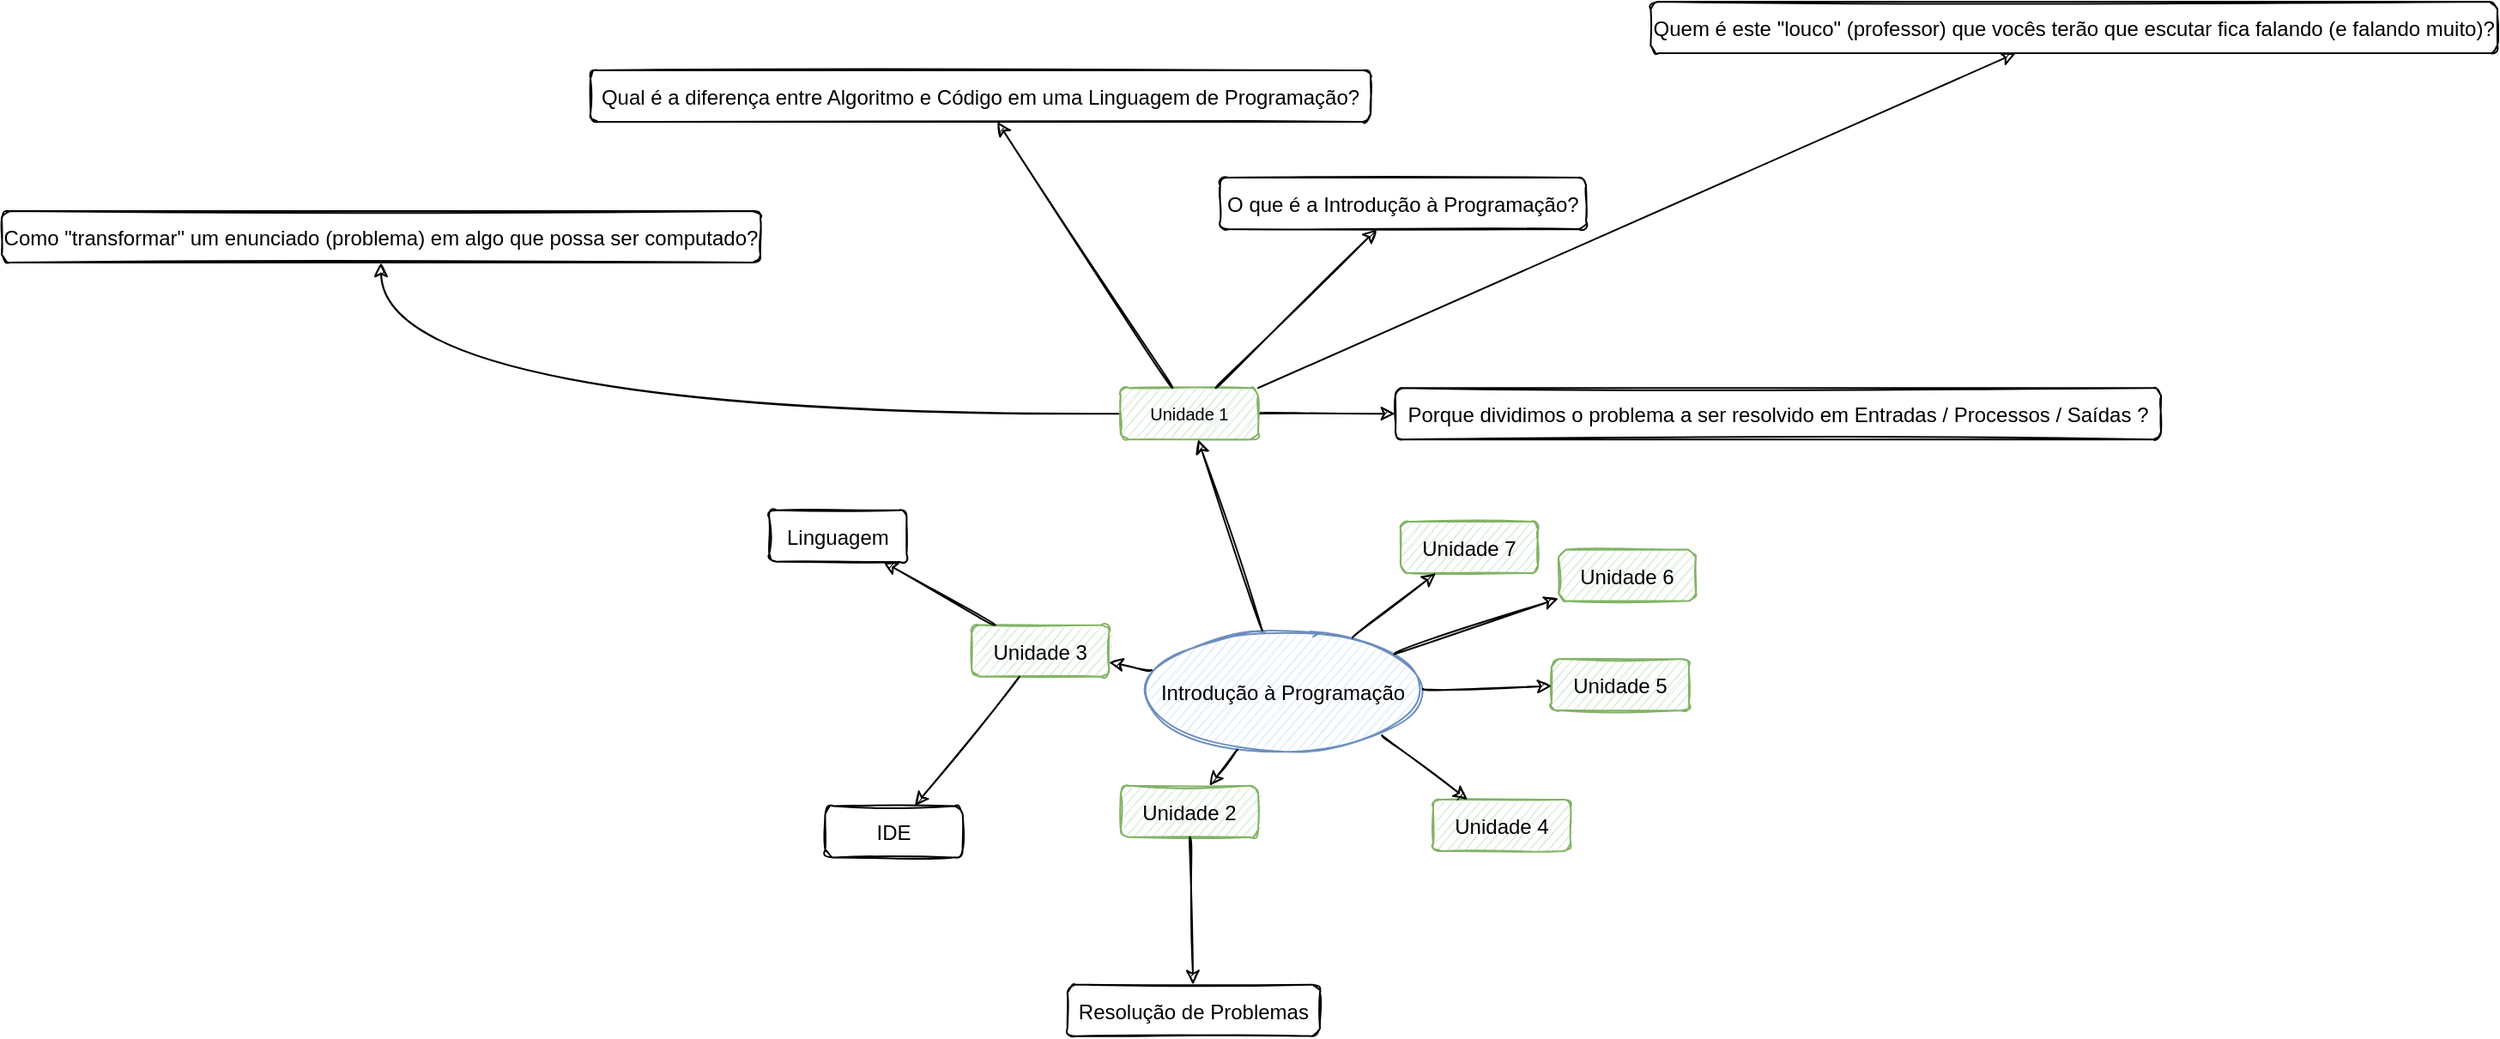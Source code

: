 <mxfile version="23.1.7" type="github">
  <diagram id="uMABeT0YzXhWw6rtS2eQ" name="Page-1">
    <mxGraphModel dx="2284" dy="1838" grid="0" gridSize="10" guides="1" tooltips="1" connect="1" arrows="1" fold="1" page="1" pageScale="1" pageWidth="850" pageHeight="1100" math="0" shadow="0">
      <root>
        <mxCell id="0" />
        <mxCell id="1" parent="0" />
        <mxCell id="8zYmm91vcpFitBp-xxtU-1" value="Introdução à Programação" style="ellipse;sketch=1;rounded=1;fillColor=#dae8fc;strokeColor=#6c8ebf;" parent="1" vertex="1">
          <mxGeometry x="557" y="105" width="163" height="72" as="geometry" />
        </mxCell>
        <mxCell id="8zYmm91vcpFitBp-xxtU-2" value="Unidade 2" style="sketch=1;rounded=1;fillColor=#d5e8d4;strokeColor=#82b366;" parent="1" vertex="1">
          <mxGeometry x="543.942" y="195.911" width="80" height="30" as="geometry" />
        </mxCell>
        <mxCell id="8zYmm91vcpFitBp-xxtU-3" value="" style="sketch=1;curved=1;" parent="1" source="8zYmm91vcpFitBp-xxtU-1" target="8zYmm91vcpFitBp-xxtU-2" edge="1">
          <mxGeometry relative="1" as="geometry" />
        </mxCell>
        <mxCell id="8zYmm91vcpFitBp-xxtU-4" value="Unidade 3" style="sketch=1;rounded=1;fillColor=#d5e8d4;strokeColor=#82b366;" parent="1" vertex="1">
          <mxGeometry x="457.092" y="102.309" width="80" height="30" as="geometry" />
        </mxCell>
        <mxCell id="8zYmm91vcpFitBp-xxtU-5" value="" style="sketch=1;curved=1;" parent="1" source="8zYmm91vcpFitBp-xxtU-1" target="8zYmm91vcpFitBp-xxtU-4" edge="1">
          <mxGeometry relative="1" as="geometry" />
        </mxCell>
        <mxCell id="XGBR0hMa8MfoztDlez58-3" value="" style="edgeStyle=orthogonalEdgeStyle;rounded=1;sketch=1;orthogonalLoop=1;jettySize=auto;html=1;curved=1;" parent="1" source="8zYmm91vcpFitBp-xxtU-6" target="XGBR0hMa8MfoztDlez58-2" edge="1">
          <mxGeometry relative="1" as="geometry" />
        </mxCell>
        <mxCell id="XGBR0hMa8MfoztDlez58-9" value="" style="edgeStyle=orthogonalEdgeStyle;rounded=1;sketch=1;orthogonalLoop=1;jettySize=auto;html=1;curved=1;" parent="1" source="8zYmm91vcpFitBp-xxtU-6" target="XGBR0hMa8MfoztDlez58-8" edge="1">
          <mxGeometry relative="1" as="geometry" />
        </mxCell>
        <mxCell id="8zYmm91vcpFitBp-xxtU-6" value="Unidade 1" style="sketch=1;rounded=1;fillColor=#d5e8d4;strokeColor=#82b366;fontSize=10;" parent="1" vertex="1">
          <mxGeometry x="543.942" y="-35.911" width="80" height="30" as="geometry" />
        </mxCell>
        <mxCell id="8zYmm91vcpFitBp-xxtU-7" value="" style="sketch=1;curved=1;" parent="1" source="8zYmm91vcpFitBp-xxtU-1" target="8zYmm91vcpFitBp-xxtU-6" edge="1">
          <mxGeometry relative="1" as="geometry" />
        </mxCell>
        <mxCell id="8zYmm91vcpFitBp-xxtU-8" value="Qual é a diferença entre Algoritmo e Código em uma Linguagem de Programação?" style="sketch=1;rounded=1;" parent="1" vertex="1">
          <mxGeometry x="235.0" y="-221" width="454.52" height="30" as="geometry" />
        </mxCell>
        <mxCell id="8zYmm91vcpFitBp-xxtU-9" value="" style="sketch=1;curved=1;" parent="1" source="8zYmm91vcpFitBp-xxtU-6" target="8zYmm91vcpFitBp-xxtU-8" edge="1">
          <mxGeometry relative="1" as="geometry" />
        </mxCell>
        <mxCell id="8zYmm91vcpFitBp-xxtU-10" value="O que é a Introdução à Programação?" style="sketch=1;rounded=1;" parent="1" vertex="1">
          <mxGeometry x="601.87" y="-158.49" width="213.13" height="30" as="geometry" />
        </mxCell>
        <mxCell id="8zYmm91vcpFitBp-xxtU-11" value="" style="sketch=1;curved=1;" parent="1" source="8zYmm91vcpFitBp-xxtU-6" target="8zYmm91vcpFitBp-xxtU-10" edge="1">
          <mxGeometry relative="1" as="geometry" />
        </mxCell>
        <mxCell id="8zYmm91vcpFitBp-xxtU-12" value="Resolução de Problemas" style="sketch=1;rounded=1;" parent="1" vertex="1">
          <mxGeometry x="512.88" y="311.82" width="147.12" height="30" as="geometry" />
        </mxCell>
        <mxCell id="8zYmm91vcpFitBp-xxtU-13" value="" style="sketch=1;curved=1;" parent="1" source="8zYmm91vcpFitBp-xxtU-2" target="8zYmm91vcpFitBp-xxtU-12" edge="1">
          <mxGeometry relative="1" as="geometry" />
        </mxCell>
        <mxCell id="8zYmm91vcpFitBp-xxtU-14" value="IDE" style="sketch=1;rounded=1;" parent="1" vertex="1">
          <mxGeometry x="371.786" y="207.688" width="80" height="30" as="geometry" />
        </mxCell>
        <mxCell id="8zYmm91vcpFitBp-xxtU-15" value="" style="sketch=1;curved=1;" parent="1" source="8zYmm91vcpFitBp-xxtU-4" target="8zYmm91vcpFitBp-xxtU-14" edge="1">
          <mxGeometry relative="1" as="geometry" />
        </mxCell>
        <mxCell id="8zYmm91vcpFitBp-xxtU-16" value="Linguagem" style="sketch=1;rounded=1;" parent="1" vertex="1">
          <mxGeometry x="339.184" y="35.381" width="80" height="30" as="geometry" />
        </mxCell>
        <mxCell id="8zYmm91vcpFitBp-xxtU-17" value="" style="sketch=1;curved=1;" parent="1" source="8zYmm91vcpFitBp-xxtU-4" target="8zYmm91vcpFitBp-xxtU-16" edge="1">
          <mxGeometry relative="1" as="geometry" />
        </mxCell>
        <mxCell id="XGBR0hMa8MfoztDlez58-2" value="Como &quot;transformar&quot; um enunciado (problema) em algo que possa ser computado?" style="sketch=1;rounded=1;" parent="1" vertex="1">
          <mxGeometry x="-108" y="-139" width="442" height="30" as="geometry" />
        </mxCell>
        <mxCell id="XGBR0hMa8MfoztDlez58-8" value="Porque dividimos o problema a ser resolvido em Entradas / Processos / Saídas ?" style="sketch=1;rounded=1;" parent="1" vertex="1">
          <mxGeometry x="703.94" y="-35.91" width="446.06" height="30" as="geometry" />
        </mxCell>
        <mxCell id="XGBR0hMa8MfoztDlez58-12" value="Unidade 4" style="sketch=1;rounded=1;fillColor=#d5e8d4;strokeColor=#82b366;" parent="1" vertex="1">
          <mxGeometry x="726.002" y="204.001" width="80" height="30" as="geometry" />
        </mxCell>
        <mxCell id="XGBR0hMa8MfoztDlez58-13" value="" style="sketch=1;exitX=1;exitY=1;exitDx=0;exitDy=0;curved=1;" parent="1" source="8zYmm91vcpFitBp-xxtU-1" target="XGBR0hMa8MfoztDlez58-12" edge="1">
          <mxGeometry relative="1" as="geometry">
            <mxPoint x="824.365" y="146.0" as="sourcePoint" />
          </mxGeometry>
        </mxCell>
        <mxCell id="XGBR0hMa8MfoztDlez58-14" value="Unidade 5" style="sketch=1;rounded=1;fillColor=#d5e8d4;strokeColor=#82b366;" parent="1" vertex="1">
          <mxGeometry x="795.002" y="122.001" width="80" height="30" as="geometry" />
        </mxCell>
        <mxCell id="XGBR0hMa8MfoztDlez58-15" value="" style="sketch=1;curved=1;" parent="1" source="8zYmm91vcpFitBp-xxtU-1" target="XGBR0hMa8MfoztDlez58-14" edge="1">
          <mxGeometry relative="1" as="geometry">
            <mxPoint x="881.365" y="76.18" as="sourcePoint" />
          </mxGeometry>
        </mxCell>
        <mxCell id="XGBR0hMa8MfoztDlez58-16" value="Unidade 6" style="sketch=1;rounded=1;fillColor=#d5e8d4;strokeColor=#82b366;" parent="1" vertex="1">
          <mxGeometry x="799.002" y="58.291" width="80" height="30" as="geometry" />
        </mxCell>
        <mxCell id="XGBR0hMa8MfoztDlez58-17" value="" style="sketch=1;curved=1;" parent="1" source="8zYmm91vcpFitBp-xxtU-1" target="XGBR0hMa8MfoztDlez58-16" edge="1">
          <mxGeometry relative="1" as="geometry">
            <mxPoint x="885.365" y="12.47" as="sourcePoint" />
          </mxGeometry>
        </mxCell>
        <mxCell id="XGBR0hMa8MfoztDlez58-18" value="Unidade 7" style="sketch=1;rounded=1;fillColor=#d5e8d4;strokeColor=#82b366;" parent="1" vertex="1">
          <mxGeometry x="707.002" y="42.001" width="80" height="30" as="geometry" />
        </mxCell>
        <mxCell id="XGBR0hMa8MfoztDlez58-19" value="" style="sketch=1;curved=1;" parent="1" source="8zYmm91vcpFitBp-xxtU-1" target="XGBR0hMa8MfoztDlez58-18" edge="1">
          <mxGeometry relative="1" as="geometry">
            <mxPoint x="665" y="57" as="sourcePoint" />
          </mxGeometry>
        </mxCell>
        <UserObject label="Quem é este &quot;louco&quot; (professor) que vocês terão que escutar fica falando (e falando muito)?" link="https://github.com/afburger" id="XGBR0hMa8MfoztDlez58-28">
          <mxCell style="sketch=1;rounded=1;" parent="1" vertex="1">
            <mxGeometry x="852.69" y="-261" width="493.31" height="30" as="geometry" />
          </mxCell>
        </UserObject>
        <mxCell id="XGBR0hMa8MfoztDlez58-29" value="" style="sketch=1;exitX=1;exitY=0;exitDx=0;exitDy=0;curved=1;" parent="1" source="8zYmm91vcpFitBp-xxtU-6" target="XGBR0hMa8MfoztDlez58-28" edge="1">
          <mxGeometry relative="1" as="geometry">
            <mxPoint x="849.996" y="-138.421" as="sourcePoint" />
          </mxGeometry>
        </mxCell>
      </root>
    </mxGraphModel>
  </diagram>
</mxfile>
